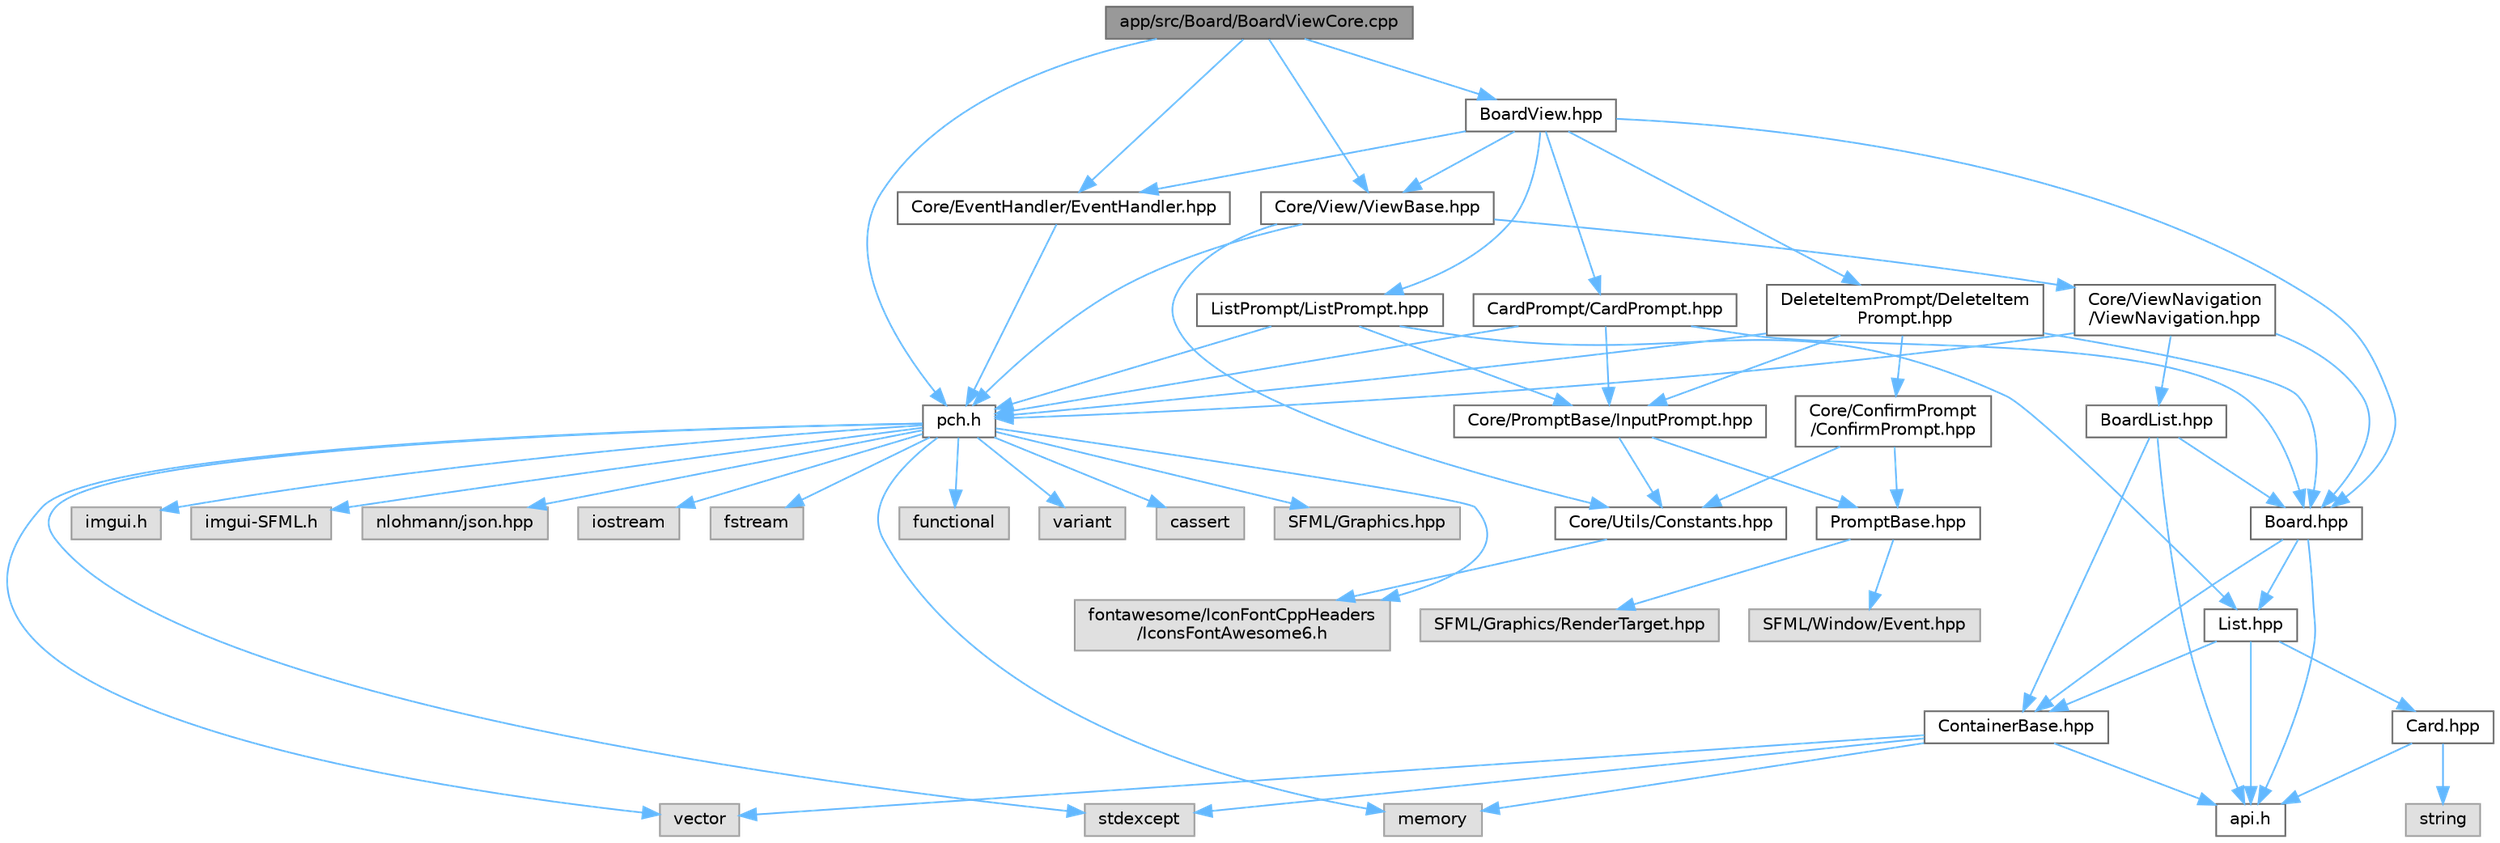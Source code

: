 digraph "app/src/Board/BoardViewCore.cpp"
{
 // LATEX_PDF_SIZE
  bgcolor="transparent";
  edge [fontname=Helvetica,fontsize=10,labelfontname=Helvetica,labelfontsize=10];
  node [fontname=Helvetica,fontsize=10,shape=box,height=0.2,width=0.4];
  Node1 [id="Node000001",label="app/src/Board/BoardViewCore.cpp",height=0.2,width=0.4,color="gray40", fillcolor="grey60", style="filled", fontcolor="black",tooltip=" "];
  Node1 -> Node2 [id="edge1_Node000001_Node000002",color="steelblue1",style="solid",tooltip=" "];
  Node2 [id="Node000002",label="pch.h",height=0.2,width=0.4,color="grey40", fillcolor="white", style="filled",URL="$pch_8h.html",tooltip=" "];
  Node2 -> Node3 [id="edge2_Node000002_Node000003",color="steelblue1",style="solid",tooltip=" "];
  Node3 [id="Node000003",label="vector",height=0.2,width=0.4,color="grey60", fillcolor="#E0E0E0", style="filled",tooltip=" "];
  Node2 -> Node4 [id="edge3_Node000002_Node000004",color="steelblue1",style="solid",tooltip=" "];
  Node4 [id="Node000004",label="iostream",height=0.2,width=0.4,color="grey60", fillcolor="#E0E0E0", style="filled",tooltip=" "];
  Node2 -> Node5 [id="edge4_Node000002_Node000005",color="steelblue1",style="solid",tooltip=" "];
  Node5 [id="Node000005",label="fstream",height=0.2,width=0.4,color="grey60", fillcolor="#E0E0E0", style="filled",tooltip=" "];
  Node2 -> Node6 [id="edge5_Node000002_Node000006",color="steelblue1",style="solid",tooltip=" "];
  Node6 [id="Node000006",label="stdexcept",height=0.2,width=0.4,color="grey60", fillcolor="#E0E0E0", style="filled",tooltip=" "];
  Node2 -> Node7 [id="edge6_Node000002_Node000007",color="steelblue1",style="solid",tooltip=" "];
  Node7 [id="Node000007",label="functional",height=0.2,width=0.4,color="grey60", fillcolor="#E0E0E0", style="filled",tooltip=" "];
  Node2 -> Node8 [id="edge7_Node000002_Node000008",color="steelblue1",style="solid",tooltip=" "];
  Node8 [id="Node000008",label="memory",height=0.2,width=0.4,color="grey60", fillcolor="#E0E0E0", style="filled",tooltip=" "];
  Node2 -> Node9 [id="edge8_Node000002_Node000009",color="steelblue1",style="solid",tooltip=" "];
  Node9 [id="Node000009",label="variant",height=0.2,width=0.4,color="grey60", fillcolor="#E0E0E0", style="filled",tooltip=" "];
  Node2 -> Node10 [id="edge9_Node000002_Node000010",color="steelblue1",style="solid",tooltip=" "];
  Node10 [id="Node000010",label="cassert",height=0.2,width=0.4,color="grey60", fillcolor="#E0E0E0", style="filled",tooltip=" "];
  Node2 -> Node11 [id="edge10_Node000002_Node000011",color="steelblue1",style="solid",tooltip=" "];
  Node11 [id="Node000011",label="SFML/Graphics.hpp",height=0.2,width=0.4,color="grey60", fillcolor="#E0E0E0", style="filled",tooltip=" "];
  Node2 -> Node12 [id="edge11_Node000002_Node000012",color="steelblue1",style="solid",tooltip=" "];
  Node12 [id="Node000012",label="imgui.h",height=0.2,width=0.4,color="grey60", fillcolor="#E0E0E0", style="filled",tooltip=" "];
  Node2 -> Node13 [id="edge12_Node000002_Node000013",color="steelblue1",style="solid",tooltip=" "];
  Node13 [id="Node000013",label="imgui-SFML.h",height=0.2,width=0.4,color="grey60", fillcolor="#E0E0E0", style="filled",tooltip=" "];
  Node2 -> Node14 [id="edge13_Node000002_Node000014",color="steelblue1",style="solid",tooltip=" "];
  Node14 [id="Node000014",label="nlohmann/json.hpp",height=0.2,width=0.4,color="grey60", fillcolor="#E0E0E0", style="filled",tooltip=" "];
  Node2 -> Node15 [id="edge14_Node000002_Node000015",color="steelblue1",style="solid",tooltip=" "];
  Node15 [id="Node000015",label="fontawesome/IconFontCppHeaders\l/IconsFontAwesome6.h",height=0.2,width=0.4,color="grey60", fillcolor="#E0E0E0", style="filled",tooltip=" "];
  Node1 -> Node16 [id="edge15_Node000001_Node000016",color="steelblue1",style="solid",tooltip=" "];
  Node16 [id="Node000016",label="Core/View/ViewBase.hpp",height=0.2,width=0.4,color="grey40", fillcolor="white", style="filled",URL="$ViewBase_8hpp.html",tooltip=" "];
  Node16 -> Node2 [id="edge16_Node000016_Node000002",color="steelblue1",style="solid",tooltip=" "];
  Node16 -> Node17 [id="edge17_Node000016_Node000017",color="steelblue1",style="solid",tooltip=" "];
  Node17 [id="Node000017",label="Core/Utils/Constants.hpp",height=0.2,width=0.4,color="grey40", fillcolor="white", style="filled",URL="$Constants_8hpp.html",tooltip=" "];
  Node17 -> Node15 [id="edge18_Node000017_Node000015",color="steelblue1",style="solid",tooltip=" "];
  Node16 -> Node18 [id="edge19_Node000016_Node000018",color="steelblue1",style="solid",tooltip=" "];
  Node18 [id="Node000018",label="Core/ViewNavigation\l/ViewNavigation.hpp",height=0.2,width=0.4,color="grey40", fillcolor="white", style="filled",URL="$ViewNavigation_8hpp.html",tooltip=" "];
  Node18 -> Node2 [id="edge20_Node000018_Node000002",color="steelblue1",style="solid",tooltip=" "];
  Node18 -> Node19 [id="edge21_Node000018_Node000019",color="steelblue1",style="solid",tooltip=" "];
  Node19 [id="Node000019",label="Board.hpp",height=0.2,width=0.4,color="grey40", fillcolor="white", style="filled",URL="$Board_8hpp.html",tooltip=" "];
  Node19 -> Node20 [id="edge22_Node000019_Node000020",color="steelblue1",style="solid",tooltip=" "];
  Node20 [id="Node000020",label="ContainerBase.hpp",height=0.2,width=0.4,color="grey40", fillcolor="white", style="filled",URL="$ContainerBase_8hpp.html",tooltip=" "];
  Node20 -> Node21 [id="edge23_Node000020_Node000021",color="steelblue1",style="solid",tooltip=" "];
  Node21 [id="Node000021",label="api.h",height=0.2,width=0.4,color="grey40", fillcolor="white", style="filled",URL="$api_8h.html",tooltip=" "];
  Node20 -> Node6 [id="edge24_Node000020_Node000006",color="steelblue1",style="solid",tooltip=" "];
  Node20 -> Node3 [id="edge25_Node000020_Node000003",color="steelblue1",style="solid",tooltip=" "];
  Node20 -> Node8 [id="edge26_Node000020_Node000008",color="steelblue1",style="solid",tooltip=" "];
  Node19 -> Node21 [id="edge27_Node000019_Node000021",color="steelblue1",style="solid",tooltip=" "];
  Node19 -> Node22 [id="edge28_Node000019_Node000022",color="steelblue1",style="solid",tooltip=" "];
  Node22 [id="Node000022",label="List.hpp",height=0.2,width=0.4,color="grey40", fillcolor="white", style="filled",URL="$List_8hpp.html",tooltip=" "];
  Node22 -> Node21 [id="edge29_Node000022_Node000021",color="steelblue1",style="solid",tooltip=" "];
  Node22 -> Node23 [id="edge30_Node000022_Node000023",color="steelblue1",style="solid",tooltip=" "];
  Node23 [id="Node000023",label="Card.hpp",height=0.2,width=0.4,color="grey40", fillcolor="white", style="filled",URL="$Card_8hpp.html",tooltip=" "];
  Node23 -> Node21 [id="edge31_Node000023_Node000021",color="steelblue1",style="solid",tooltip=" "];
  Node23 -> Node24 [id="edge32_Node000023_Node000024",color="steelblue1",style="solid",tooltip=" "];
  Node24 [id="Node000024",label="string",height=0.2,width=0.4,color="grey60", fillcolor="#E0E0E0", style="filled",tooltip=" "];
  Node22 -> Node20 [id="edge33_Node000022_Node000020",color="steelblue1",style="solid",tooltip=" "];
  Node18 -> Node25 [id="edge34_Node000018_Node000025",color="steelblue1",style="solid",tooltip=" "];
  Node25 [id="Node000025",label="BoardList.hpp",height=0.2,width=0.4,color="grey40", fillcolor="white", style="filled",URL="$BoardList_8hpp.html",tooltip=" "];
  Node25 -> Node21 [id="edge35_Node000025_Node000021",color="steelblue1",style="solid",tooltip=" "];
  Node25 -> Node19 [id="edge36_Node000025_Node000019",color="steelblue1",style="solid",tooltip=" "];
  Node25 -> Node20 [id="edge37_Node000025_Node000020",color="steelblue1",style="solid",tooltip=" "];
  Node1 -> Node26 [id="edge38_Node000001_Node000026",color="steelblue1",style="solid",tooltip=" "];
  Node26 [id="Node000026",label="Core/EventHandler/EventHandler.hpp",height=0.2,width=0.4,color="grey40", fillcolor="white", style="filled",URL="$EventHandler_8hpp.html",tooltip=" "];
  Node26 -> Node2 [id="edge39_Node000026_Node000002",color="steelblue1",style="solid",tooltip=" "];
  Node1 -> Node27 [id="edge40_Node000001_Node000027",color="steelblue1",style="solid",tooltip=" "];
  Node27 [id="Node000027",label="BoardView.hpp",height=0.2,width=0.4,color="grey40", fillcolor="white", style="filled",URL="$BoardView_8hpp.html",tooltip=" "];
  Node27 -> Node28 [id="edge41_Node000027_Node000028",color="steelblue1",style="solid",tooltip=" "];
  Node28 [id="Node000028",label="DeleteItemPrompt/DeleteItem\lPrompt.hpp",height=0.2,width=0.4,color="grey40", fillcolor="white", style="filled",URL="$DeleteItemPrompt_8hpp.html",tooltip=" "];
  Node28 -> Node2 [id="edge42_Node000028_Node000002",color="steelblue1",style="solid",tooltip=" "];
  Node28 -> Node19 [id="edge43_Node000028_Node000019",color="steelblue1",style="solid",tooltip=" "];
  Node28 -> Node29 [id="edge44_Node000028_Node000029",color="steelblue1",style="solid",tooltip=" "];
  Node29 [id="Node000029",label="Core/PromptBase/InputPrompt.hpp",height=0.2,width=0.4,color="grey40", fillcolor="white", style="filled",URL="$InputPrompt_8hpp.html",tooltip=" "];
  Node29 -> Node17 [id="edge45_Node000029_Node000017",color="steelblue1",style="solid",tooltip=" "];
  Node29 -> Node30 [id="edge46_Node000029_Node000030",color="steelblue1",style="solid",tooltip=" "];
  Node30 [id="Node000030",label="PromptBase.hpp",height=0.2,width=0.4,color="grey40", fillcolor="white", style="filled",URL="$PromptBase_8hpp.html",tooltip=" "];
  Node30 -> Node31 [id="edge47_Node000030_Node000031",color="steelblue1",style="solid",tooltip=" "];
  Node31 [id="Node000031",label="SFML/Graphics/RenderTarget.hpp",height=0.2,width=0.4,color="grey60", fillcolor="#E0E0E0", style="filled",tooltip=" "];
  Node30 -> Node32 [id="edge48_Node000030_Node000032",color="steelblue1",style="solid",tooltip=" "];
  Node32 [id="Node000032",label="SFML/Window/Event.hpp",height=0.2,width=0.4,color="grey60", fillcolor="#E0E0E0", style="filled",tooltip=" "];
  Node28 -> Node33 [id="edge49_Node000028_Node000033",color="steelblue1",style="solid",tooltip=" "];
  Node33 [id="Node000033",label="Core/ConfirmPrompt\l/ConfirmPrompt.hpp",height=0.2,width=0.4,color="grey40", fillcolor="white", style="filled",URL="$ConfirmPrompt_8hpp.html",tooltip=" "];
  Node33 -> Node17 [id="edge50_Node000033_Node000017",color="steelblue1",style="solid",tooltip=" "];
  Node33 -> Node30 [id="edge51_Node000033_Node000030",color="steelblue1",style="solid",tooltip=" "];
  Node27 -> Node34 [id="edge52_Node000027_Node000034",color="steelblue1",style="solid",tooltip=" "];
  Node34 [id="Node000034",label="ListPrompt/ListPrompt.hpp",height=0.2,width=0.4,color="grey40", fillcolor="white", style="filled",URL="$ListPrompt_8hpp.html",tooltip=" "];
  Node34 -> Node2 [id="edge53_Node000034_Node000002",color="steelblue1",style="solid",tooltip=" "];
  Node34 -> Node22 [id="edge54_Node000034_Node000022",color="steelblue1",style="solid",tooltip=" "];
  Node34 -> Node29 [id="edge55_Node000034_Node000029",color="steelblue1",style="solid",tooltip=" "];
  Node27 -> Node35 [id="edge56_Node000027_Node000035",color="steelblue1",style="solid",tooltip=" "];
  Node35 [id="Node000035",label="CardPrompt/CardPrompt.hpp",height=0.2,width=0.4,color="grey40", fillcolor="white", style="filled",URL="$CardPrompt_8hpp.html",tooltip=" "];
  Node35 -> Node2 [id="edge57_Node000035_Node000002",color="steelblue1",style="solid",tooltip=" "];
  Node35 -> Node19 [id="edge58_Node000035_Node000019",color="steelblue1",style="solid",tooltip=" "];
  Node35 -> Node29 [id="edge59_Node000035_Node000029",color="steelblue1",style="solid",tooltip=" "];
  Node27 -> Node16 [id="edge60_Node000027_Node000016",color="steelblue1",style="solid",tooltip=" "];
  Node27 -> Node26 [id="edge61_Node000027_Node000026",color="steelblue1",style="solid",tooltip=" "];
  Node27 -> Node19 [id="edge62_Node000027_Node000019",color="steelblue1",style="solid",tooltip=" "];
}
